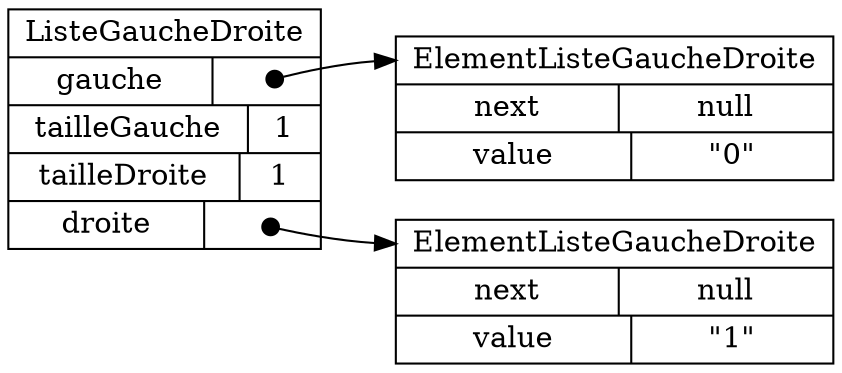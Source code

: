 digraph "leftRightList02" {
graph ["rankdir"="LR","compound"="true"]
"" ["shape"="record","label"="<_C>ListeGaucheDroite|{gauche|<gauche_gauche>}|{tailleGauche|1}|{tailleDroite|1}|{droite|<droite_droite>}","style"="filled","fillcolor"="white"]
"gauche" ["shape"="record","label"="<_C>ElementListeGaucheDroite|{next|null}|{value|\"0\"}","style"="filled","fillcolor"="white"]
"droite" ["shape"="record","label"="<_C>ElementListeGaucheDroite|{next|null}|{value|\"1\"}","style"="filled","fillcolor"="white"]
"":"droite_droite":c -> "droite":"_C" ["tailclip"="false","arrowtail"="dot","dir"="both","label"=""]
"":"gauche_gauche":c -> "gauche":"_C" ["tailclip"="false","arrowtail"="dot","dir"="both","label"=""]
}